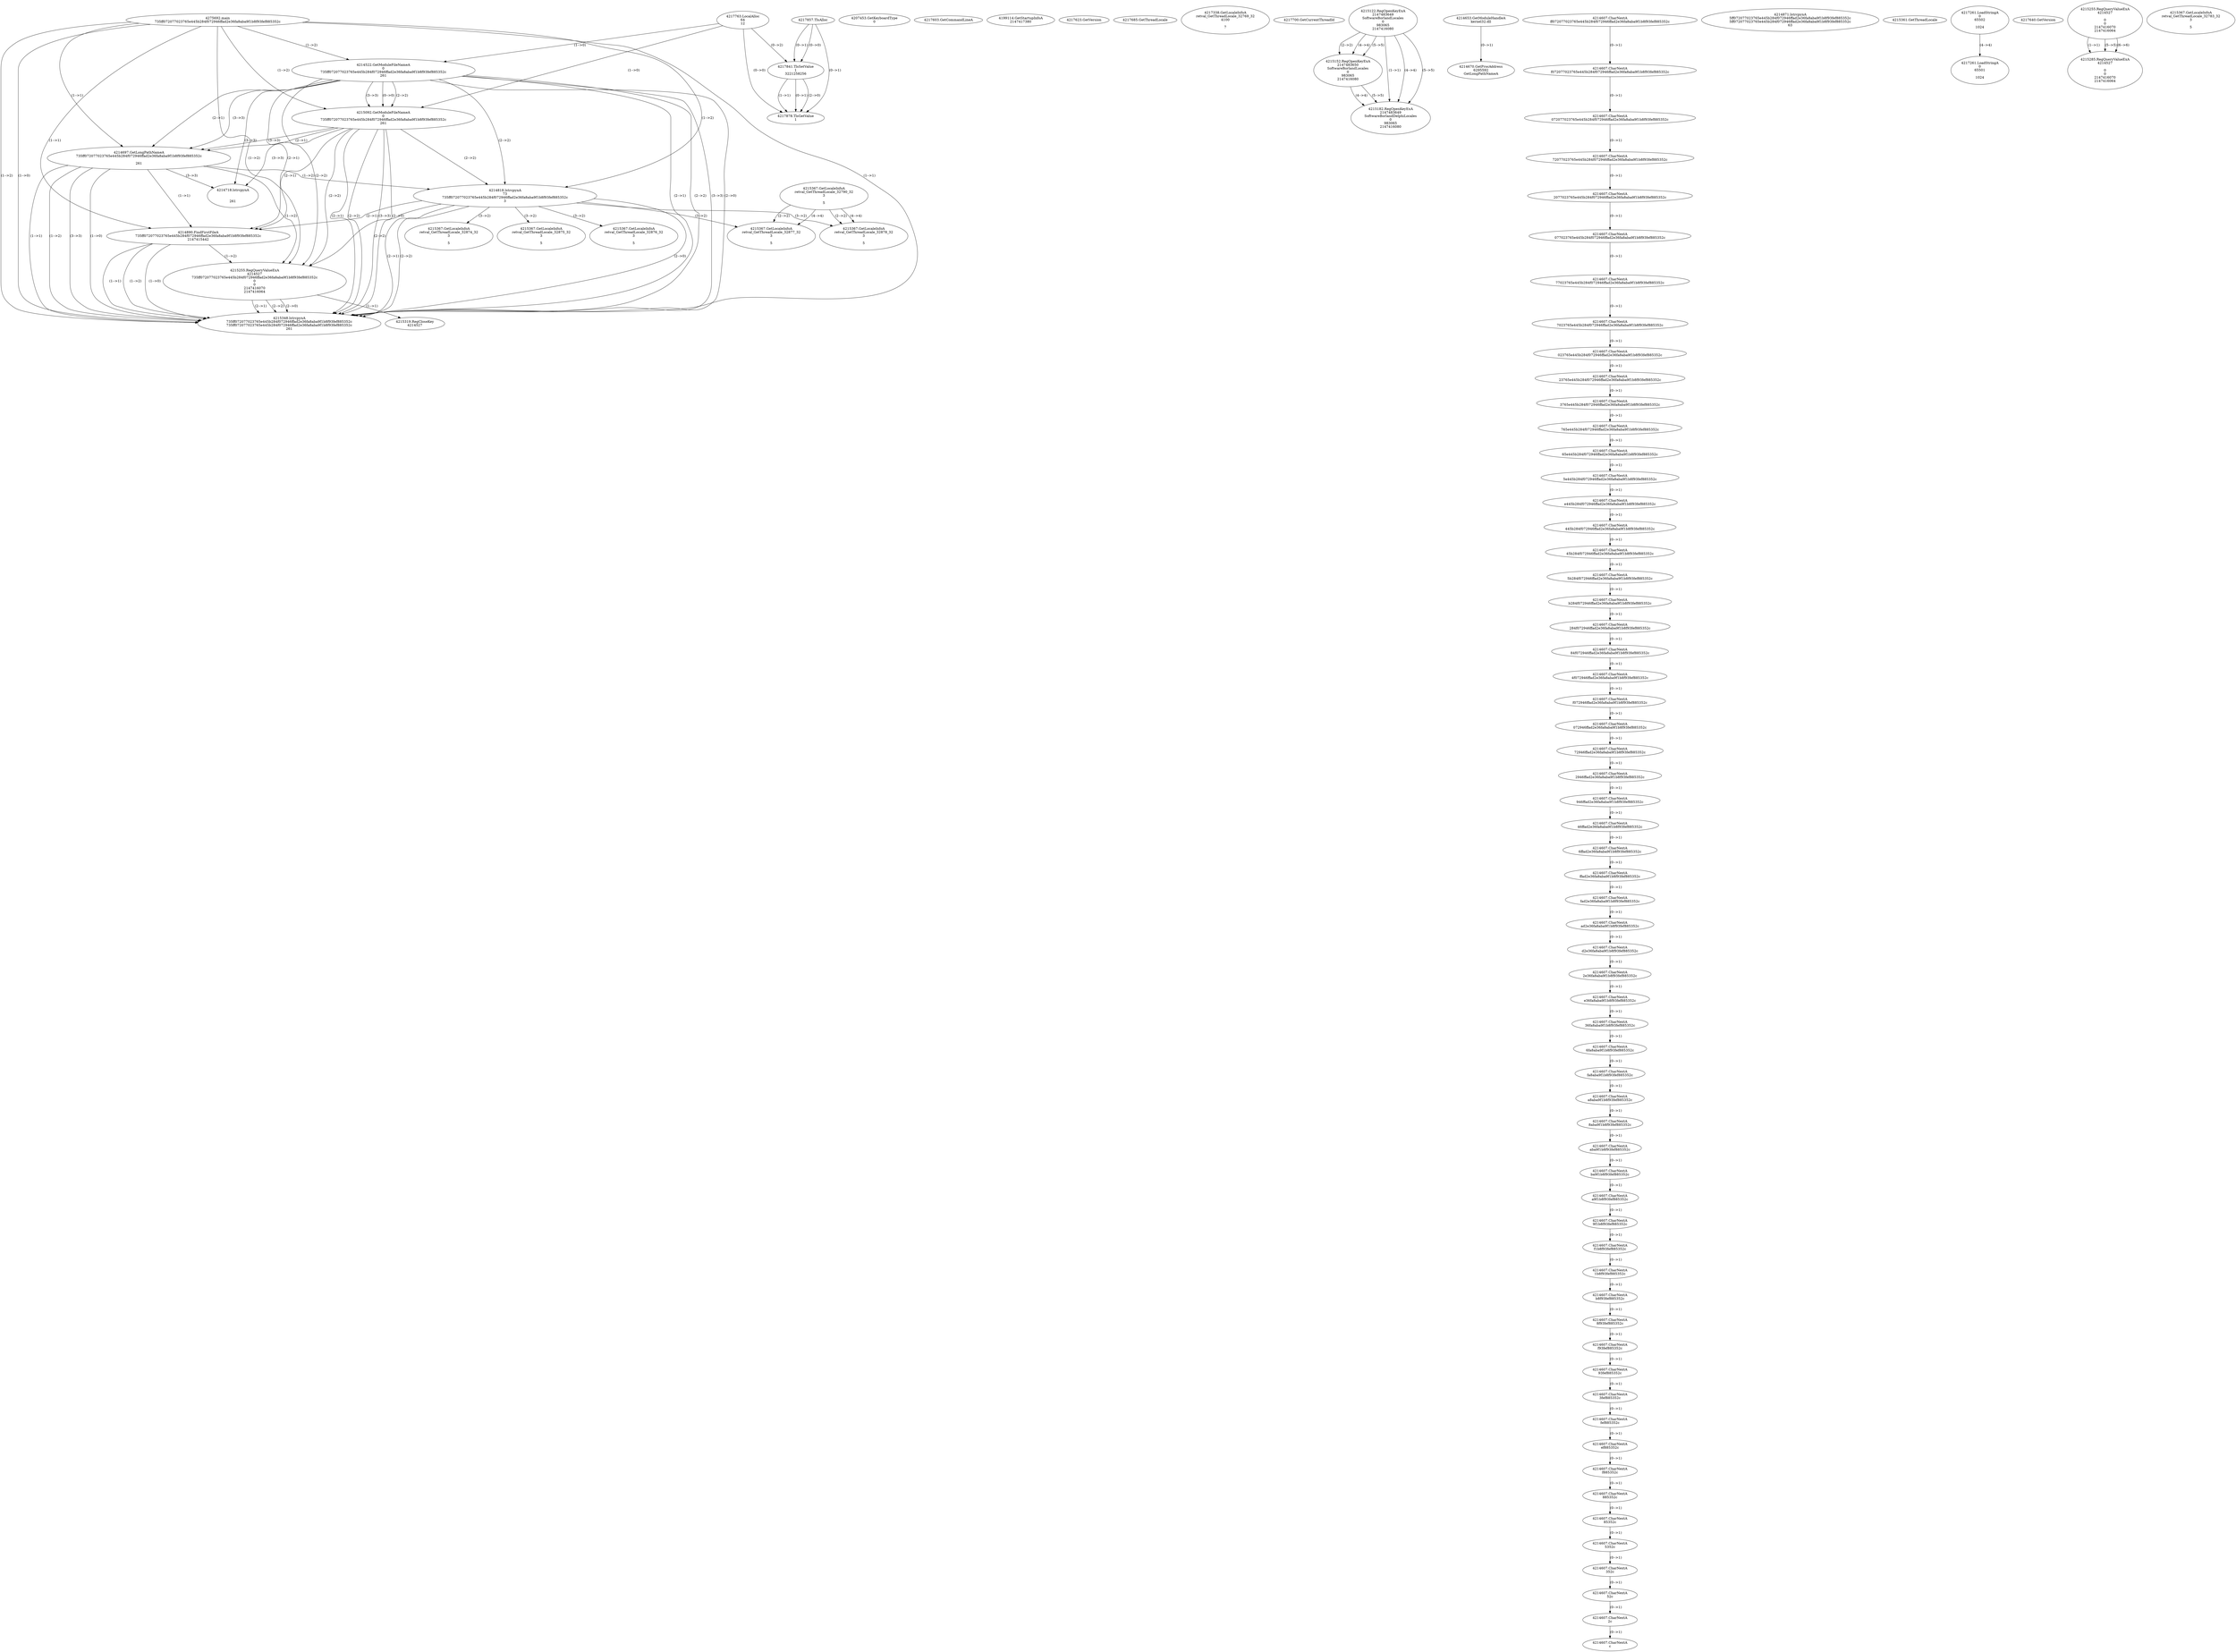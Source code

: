 // Global SCDG with merge call
digraph {
	0 [label="4275692.main
735ff072077023765e445b284f072946ffad2e36fa8aba9f1b8f93fef885352c"]
	1 [label="4217857.TlsAlloc
"]
	2 [label="4217763.LocalAlloc
64
12"]
	3 [label="4217841.TlsSetValue
1
3221258256"]
	1 -> 3 [label="(0-->1)"]
	2 -> 3 [label="(0-->2)"]
	1 -> 3 [label="(0-->0)"]
	4 [label="4217878.TlsGetValue
1"]
	1 -> 4 [label="(0-->1)"]
	3 -> 4 [label="(1-->1)"]
	3 -> 4 [label="(0-->1)"]
	2 -> 4 [label="(0-->0)"]
	3 -> 4 [label="(2-->0)"]
	5 [label="4207453.GetKeyboardType
0"]
	6 [label="4217603.GetCommandLineA
"]
	7 [label="4199114.GetStartupInfoA
2147417380"]
	8 [label="4217623.GetVersion
"]
	9 [label="4217685.GetThreadLocale
"]
	10 [label="4217338.GetLocaleInfoA
retval_GetThreadLocale_32769_32
4100

7"]
	11 [label="4217700.GetCurrentThreadId
"]
	12 [label="4214522.GetModuleFileNameA
0
735ff072077023765e445b284f072946ffad2e36fa8aba9f1b8f93fef885352c
261"]
	0 -> 12 [label="(1-->2)"]
	2 -> 12 [label="(1-->0)"]
	13 [label="4215092.GetModuleFileNameA
0
735ff072077023765e445b284f072946ffad2e36fa8aba9f1b8f93fef885352c
261"]
	0 -> 13 [label="(1-->2)"]
	12 -> 13 [label="(2-->2)"]
	12 -> 13 [label="(3-->3)"]
	2 -> 13 [label="(1-->0)"]
	12 -> 13 [label="(0-->0)"]
	14 [label="4215122.RegOpenKeyExA
2147483649
Software\Borland\Locales
0
983065
2147416080"]
	15 [label="4214653.GetModuleHandleA
kernel32.dll"]
	16 [label="4214670.GetProcAddress
6295592
GetLongPathNameA"]
	15 -> 16 [label="(0-->1)"]
	17 [label="4214697.GetLongPathNameA
735ff072077023765e445b284f072946ffad2e36fa8aba9f1b8f93fef885352c

261"]
	0 -> 17 [label="(1-->1)"]
	12 -> 17 [label="(2-->1)"]
	13 -> 17 [label="(2-->1)"]
	12 -> 17 [label="(3-->3)"]
	13 -> 17 [label="(3-->3)"]
	18 [label="4214818.lstrcpynA
73
735ff072077023765e445b284f072946ffad2e36fa8aba9f1b8f93fef885352c
3"]
	0 -> 18 [label="(1-->2)"]
	12 -> 18 [label="(2-->2)"]
	13 -> 18 [label="(2-->2)"]
	17 -> 18 [label="(1-->2)"]
	19 [label="4214607.CharNextA
ff072077023765e445b284f072946ffad2e36fa8aba9f1b8f93fef885352c"]
	20 [label="4214607.CharNextA
f072077023765e445b284f072946ffad2e36fa8aba9f1b8f93fef885352c"]
	19 -> 20 [label="(0-->1)"]
	21 [label="4214607.CharNextA
072077023765e445b284f072946ffad2e36fa8aba9f1b8f93fef885352c"]
	20 -> 21 [label="(0-->1)"]
	22 [label="4214607.CharNextA
72077023765e445b284f072946ffad2e36fa8aba9f1b8f93fef885352c"]
	21 -> 22 [label="(0-->1)"]
	23 [label="4214607.CharNextA
2077023765e445b284f072946ffad2e36fa8aba9f1b8f93fef885352c"]
	22 -> 23 [label="(0-->1)"]
	24 [label="4214607.CharNextA
077023765e445b284f072946ffad2e36fa8aba9f1b8f93fef885352c"]
	23 -> 24 [label="(0-->1)"]
	25 [label="4214607.CharNextA
77023765e445b284f072946ffad2e36fa8aba9f1b8f93fef885352c"]
	24 -> 25 [label="(0-->1)"]
	26 [label="4214607.CharNextA
7023765e445b284f072946ffad2e36fa8aba9f1b8f93fef885352c"]
	25 -> 26 [label="(0-->1)"]
	27 [label="4214607.CharNextA
023765e445b284f072946ffad2e36fa8aba9f1b8f93fef885352c"]
	26 -> 27 [label="(0-->1)"]
	28 [label="4214607.CharNextA
23765e445b284f072946ffad2e36fa8aba9f1b8f93fef885352c"]
	27 -> 28 [label="(0-->1)"]
	29 [label="4214607.CharNextA
3765e445b284f072946ffad2e36fa8aba9f1b8f93fef885352c"]
	28 -> 29 [label="(0-->1)"]
	30 [label="4214607.CharNextA
765e445b284f072946ffad2e36fa8aba9f1b8f93fef885352c"]
	29 -> 30 [label="(0-->1)"]
	31 [label="4214607.CharNextA
65e445b284f072946ffad2e36fa8aba9f1b8f93fef885352c"]
	30 -> 31 [label="(0-->1)"]
	32 [label="4214607.CharNextA
5e445b284f072946ffad2e36fa8aba9f1b8f93fef885352c"]
	31 -> 32 [label="(0-->1)"]
	33 [label="4214607.CharNextA
e445b284f072946ffad2e36fa8aba9f1b8f93fef885352c"]
	32 -> 33 [label="(0-->1)"]
	34 [label="4214607.CharNextA
445b284f072946ffad2e36fa8aba9f1b8f93fef885352c"]
	33 -> 34 [label="(0-->1)"]
	35 [label="4214607.CharNextA
45b284f072946ffad2e36fa8aba9f1b8f93fef885352c"]
	34 -> 35 [label="(0-->1)"]
	36 [label="4214607.CharNextA
5b284f072946ffad2e36fa8aba9f1b8f93fef885352c"]
	35 -> 36 [label="(0-->1)"]
	37 [label="4214607.CharNextA
b284f072946ffad2e36fa8aba9f1b8f93fef885352c"]
	36 -> 37 [label="(0-->1)"]
	38 [label="4214607.CharNextA
284f072946ffad2e36fa8aba9f1b8f93fef885352c"]
	37 -> 38 [label="(0-->1)"]
	39 [label="4214607.CharNextA
84f072946ffad2e36fa8aba9f1b8f93fef885352c"]
	38 -> 39 [label="(0-->1)"]
	40 [label="4214607.CharNextA
4f072946ffad2e36fa8aba9f1b8f93fef885352c"]
	39 -> 40 [label="(0-->1)"]
	41 [label="4214607.CharNextA
f072946ffad2e36fa8aba9f1b8f93fef885352c"]
	40 -> 41 [label="(0-->1)"]
	42 [label="4214607.CharNextA
072946ffad2e36fa8aba9f1b8f93fef885352c"]
	41 -> 42 [label="(0-->1)"]
	43 [label="4214607.CharNextA
72946ffad2e36fa8aba9f1b8f93fef885352c"]
	42 -> 43 [label="(0-->1)"]
	44 [label="4214607.CharNextA
2946ffad2e36fa8aba9f1b8f93fef885352c"]
	43 -> 44 [label="(0-->1)"]
	45 [label="4214607.CharNextA
946ffad2e36fa8aba9f1b8f93fef885352c"]
	44 -> 45 [label="(0-->1)"]
	46 [label="4214607.CharNextA
46ffad2e36fa8aba9f1b8f93fef885352c"]
	45 -> 46 [label="(0-->1)"]
	47 [label="4214607.CharNextA
6ffad2e36fa8aba9f1b8f93fef885352c"]
	46 -> 47 [label="(0-->1)"]
	48 [label="4214607.CharNextA
ffad2e36fa8aba9f1b8f93fef885352c"]
	47 -> 48 [label="(0-->1)"]
	49 [label="4214607.CharNextA
fad2e36fa8aba9f1b8f93fef885352c"]
	48 -> 49 [label="(0-->1)"]
	50 [label="4214607.CharNextA
ad2e36fa8aba9f1b8f93fef885352c"]
	49 -> 50 [label="(0-->1)"]
	51 [label="4214607.CharNextA
d2e36fa8aba9f1b8f93fef885352c"]
	50 -> 51 [label="(0-->1)"]
	52 [label="4214607.CharNextA
2e36fa8aba9f1b8f93fef885352c"]
	51 -> 52 [label="(0-->1)"]
	53 [label="4214607.CharNextA
e36fa8aba9f1b8f93fef885352c"]
	52 -> 53 [label="(0-->1)"]
	54 [label="4214607.CharNextA
36fa8aba9f1b8f93fef885352c"]
	53 -> 54 [label="(0-->1)"]
	55 [label="4214607.CharNextA
6fa8aba9f1b8f93fef885352c"]
	54 -> 55 [label="(0-->1)"]
	56 [label="4214607.CharNextA
fa8aba9f1b8f93fef885352c"]
	55 -> 56 [label="(0-->1)"]
	57 [label="4214607.CharNextA
a8aba9f1b8f93fef885352c"]
	56 -> 57 [label="(0-->1)"]
	58 [label="4214607.CharNextA
8aba9f1b8f93fef885352c"]
	57 -> 58 [label="(0-->1)"]
	59 [label="4214607.CharNextA
aba9f1b8f93fef885352c"]
	58 -> 59 [label="(0-->1)"]
	60 [label="4214607.CharNextA
ba9f1b8f93fef885352c"]
	59 -> 60 [label="(0-->1)"]
	61 [label="4214607.CharNextA
a9f1b8f93fef885352c"]
	60 -> 61 [label="(0-->1)"]
	62 [label="4214607.CharNextA
9f1b8f93fef885352c"]
	61 -> 62 [label="(0-->1)"]
	63 [label="4214607.CharNextA
f1b8f93fef885352c"]
	62 -> 63 [label="(0-->1)"]
	64 [label="4214607.CharNextA
1b8f93fef885352c"]
	63 -> 64 [label="(0-->1)"]
	65 [label="4214607.CharNextA
b8f93fef885352c"]
	64 -> 65 [label="(0-->1)"]
	66 [label="4214607.CharNextA
8f93fef885352c"]
	65 -> 66 [label="(0-->1)"]
	67 [label="4214607.CharNextA
f93fef885352c"]
	66 -> 67 [label="(0-->1)"]
	68 [label="4214607.CharNextA
93fef885352c"]
	67 -> 68 [label="(0-->1)"]
	69 [label="4214607.CharNextA
3fef885352c"]
	68 -> 69 [label="(0-->1)"]
	70 [label="4214607.CharNextA
fef885352c"]
	69 -> 70 [label="(0-->1)"]
	71 [label="4214607.CharNextA
ef885352c"]
	70 -> 71 [label="(0-->1)"]
	72 [label="4214607.CharNextA
f885352c"]
	71 -> 72 [label="(0-->1)"]
	73 [label="4214607.CharNextA
885352c"]
	72 -> 73 [label="(0-->1)"]
	74 [label="4214607.CharNextA
85352c"]
	73 -> 74 [label="(0-->1)"]
	75 [label="4214607.CharNextA
5352c"]
	74 -> 75 [label="(0-->1)"]
	76 [label="4214607.CharNextA
352c"]
	75 -> 76 [label="(0-->1)"]
	77 [label="4214607.CharNextA
52c"]
	76 -> 77 [label="(0-->1)"]
	78 [label="4214607.CharNextA
2c"]
	77 -> 78 [label="(0-->1)"]
	79 [label="4214607.CharNextA
c"]
	78 -> 79 [label="(0-->1)"]
	80 [label="4214871.lstrcpynA
5ff072077023765e445b284f072946ffad2e36fa8aba9f1b8f93fef885352c
5ff072077023765e445b284f072946ffad2e36fa8aba9f1b8f93fef885352c
63"]
	81 [label="4214890.FindFirstFileA
735ff072077023765e445b284f072946ffad2e36fa8aba9f1b8f93fef885352c
2147415442"]
	0 -> 81 [label="(1-->1)"]
	12 -> 81 [label="(2-->1)"]
	13 -> 81 [label="(2-->1)"]
	17 -> 81 [label="(1-->1)"]
	18 -> 81 [label="(2-->1)"]
	82 [label="4215255.RegQueryValueExA
4214527
735ff072077023765e445b284f072946ffad2e36fa8aba9f1b8f93fef885352c
0
0
2147416070
2147416064"]
	0 -> 82 [label="(1-->2)"]
	12 -> 82 [label="(2-->2)"]
	13 -> 82 [label="(2-->2)"]
	17 -> 82 [label="(1-->2)"]
	18 -> 82 [label="(2-->2)"]
	81 -> 82 [label="(1-->2)"]
	83 [label="4215319.RegCloseKey
4214527"]
	82 -> 83 [label="(1-->1)"]
	84 [label="4215348.lstrcpynA
735ff072077023765e445b284f072946ffad2e36fa8aba9f1b8f93fef885352c
735ff072077023765e445b284f072946ffad2e36fa8aba9f1b8f93fef885352c
261"]
	0 -> 84 [label="(1-->1)"]
	12 -> 84 [label="(2-->1)"]
	13 -> 84 [label="(2-->1)"]
	17 -> 84 [label="(1-->1)"]
	18 -> 84 [label="(2-->1)"]
	81 -> 84 [label="(1-->1)"]
	82 -> 84 [label="(2-->1)"]
	0 -> 84 [label="(1-->2)"]
	12 -> 84 [label="(2-->2)"]
	13 -> 84 [label="(2-->2)"]
	17 -> 84 [label="(1-->2)"]
	18 -> 84 [label="(2-->2)"]
	81 -> 84 [label="(1-->2)"]
	82 -> 84 [label="(2-->2)"]
	12 -> 84 [label="(3-->3)"]
	13 -> 84 [label="(3-->3)"]
	17 -> 84 [label="(3-->3)"]
	0 -> 84 [label="(1-->0)"]
	12 -> 84 [label="(2-->0)"]
	13 -> 84 [label="(2-->0)"]
	17 -> 84 [label="(1-->0)"]
	18 -> 84 [label="(2-->0)"]
	81 -> 84 [label="(1-->0)"]
	82 -> 84 [label="(2-->0)"]
	85 [label="4215361.GetThreadLocale
"]
	86 [label="4215367.GetLocaleInfoA
retval_GetThreadLocale_32874_32
3

5"]
	18 -> 86 [label="(3-->2)"]
	87 [label="4217261.LoadStringA
0
65502

1024"]
	88 [label="4215152.RegOpenKeyExA
2147483650
Software\Borland\Locales
0
983065
2147416080"]
	14 -> 88 [label="(2-->2)"]
	14 -> 88 [label="(4-->4)"]
	14 -> 88 [label="(5-->5)"]
	89 [label="4215367.GetLocaleInfoA
retval_GetThreadLocale_32875_32
3

5"]
	18 -> 89 [label="(3-->2)"]
	90 [label="4215182.RegOpenKeyExA
2147483649
Software\Borland\Delphi\Locales
0
983065
2147416080"]
	14 -> 90 [label="(1-->1)"]
	14 -> 90 [label="(4-->4)"]
	88 -> 90 [label="(4-->4)"]
	14 -> 90 [label="(5-->5)"]
	88 -> 90 [label="(5-->5)"]
	91 [label="4215367.GetLocaleInfoA
retval_GetThreadLocale_32876_32
3

5"]
	18 -> 91 [label="(3-->2)"]
	92 [label="4217640.GetVersion
"]
	93 [label="4214718.lstrcpynA


261"]
	12 -> 93 [label="(3-->3)"]
	13 -> 93 [label="(3-->3)"]
	17 -> 93 [label="(3-->3)"]
	94 [label="4215255.RegQueryValueExA
4214527

0
0
2147416070
2147416064"]
	95 [label="4215285.RegQueryValueExA
4214527

0
0
2147416070
2147416064"]
	94 -> 95 [label="(1-->1)"]
	94 -> 95 [label="(5-->5)"]
	94 -> 95 [label="(6-->6)"]
	96 [label="4215367.GetLocaleInfoA
retval_GetThreadLocale_32790_32
3

5"]
	97 [label="4215367.GetLocaleInfoA
retval_GetThreadLocale_32877_32
3

5"]
	18 -> 97 [label="(3-->2)"]
	96 -> 97 [label="(2-->2)"]
	96 -> 97 [label="(4-->4)"]
	98 [label="4217261.LoadStringA
0
65501

1024"]
	87 -> 98 [label="(4-->4)"]
	99 [label="4215367.GetLocaleInfoA
retval_GetThreadLocale_32878_32
3

5"]
	18 -> 99 [label="(3-->2)"]
	96 -> 99 [label="(2-->2)"]
	96 -> 99 [label="(4-->4)"]
	100 [label="4215367.GetLocaleInfoA
retval_GetThreadLocale_32783_32
3

5"]
}
